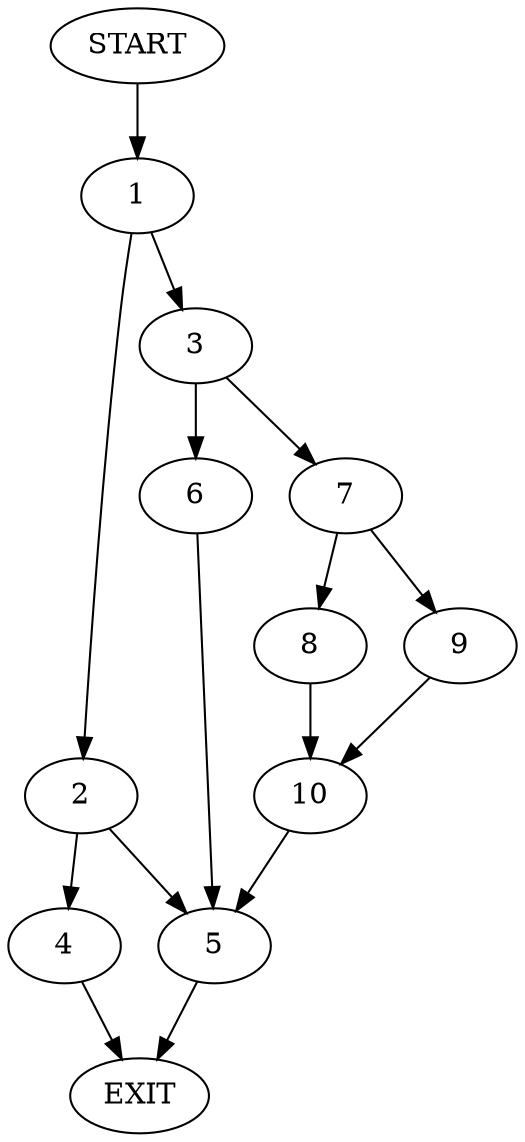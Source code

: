 digraph {
0 [label="START"]
11 [label="EXIT"]
0 -> 1
1 -> 2
1 -> 3
2 -> 4
2 -> 5
3 -> 6
3 -> 7
6 -> 5
7 -> 8
7 -> 9
9 -> 10
8 -> 10
10 -> 5
5 -> 11
4 -> 11
}
